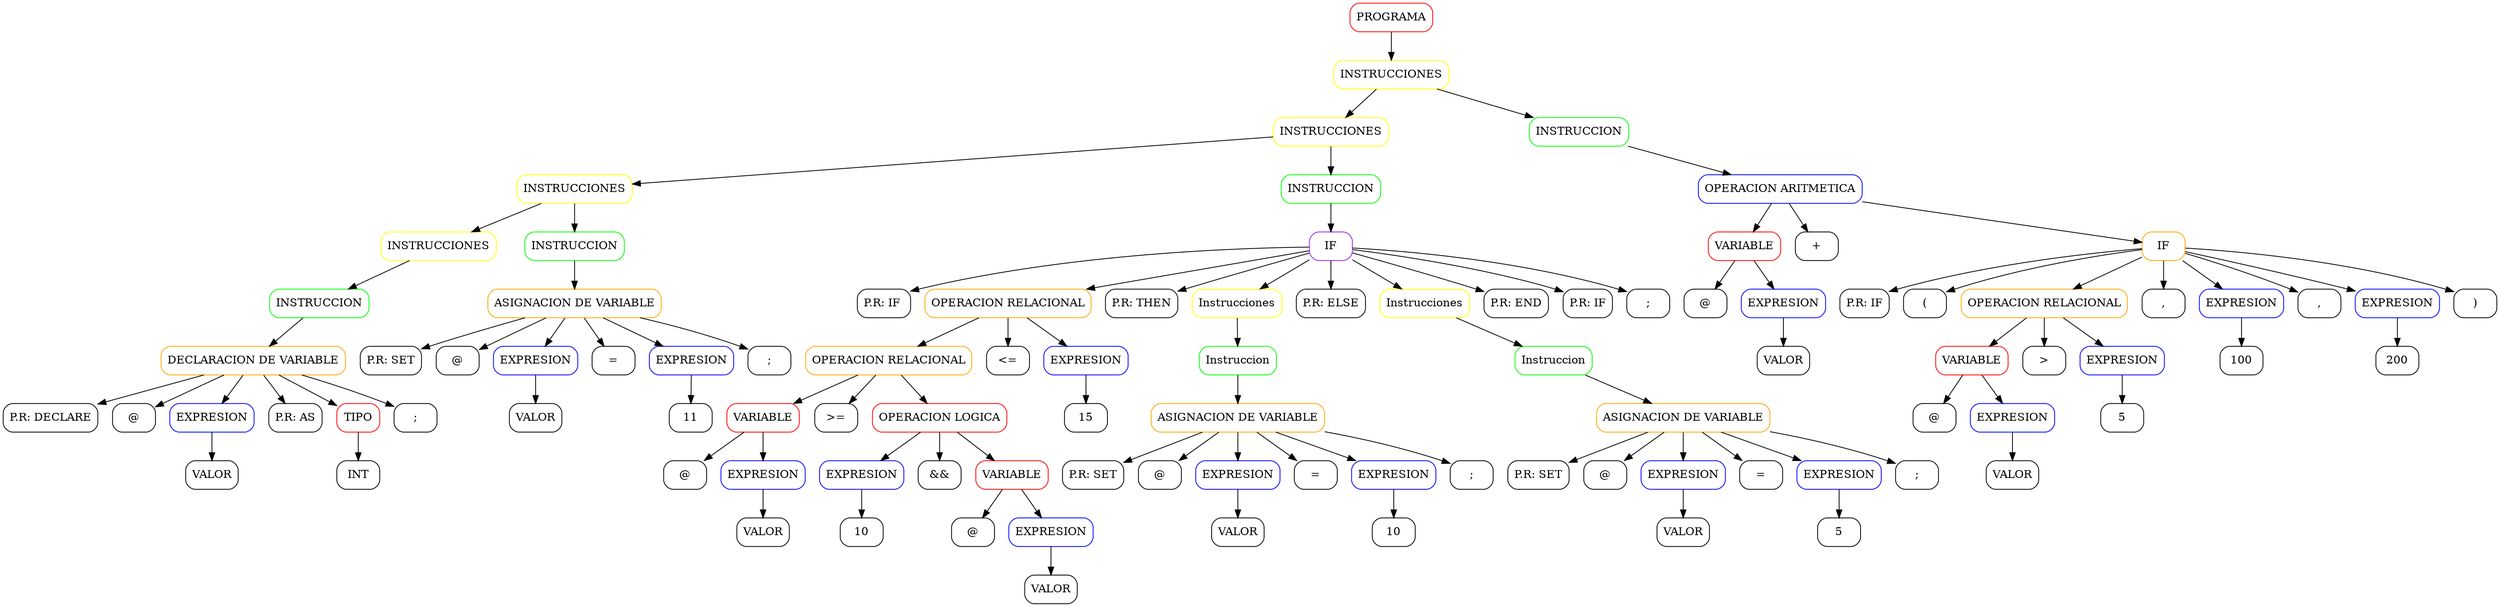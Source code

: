 digraph AST {
node [shape=box, style=rounded];
n6498954132[label="PROGRAMA" color="red"];
n1311772575[label="INSTRUCCIONES" color="yellow"];
n5155577987[label="INSTRUCCIONES" color="yellow"];
n7195165701[label="INSTRUCCIONES" color="yellow"];
n3347775895[label="INSTRUCCIONES" color="yellow"];
n8771551414[label="INSTRUCCION" color="green"];
n6475257955[label="DECLARACION DE VARIABLE" color="ORANGE"];
n7219836588[label="P.R: DECLARE" color="black"];
n6475257955 -> n7219836588; 
n2895093382[label="@" color="black"];
n6475257955 -> n2895093382; 
n4122170958[label="EXPRESION" color="blue"];
n5013845210[label="VALOR" color="black"];
n4122170958 -> n5013845210; 
n6475257955 -> n4122170958; 
n6741966097[label="P.R: AS" color="black"];
n6475257955 -> n6741966097; 
n1648146320[label="TIPO" color="red"];
n3526591701[label="INT" color="black"];
n1648146320 -> n3526591701; 
n6475257955 -> n1648146320; 
n3037424565[label=";" color="black"];
n6475257955 -> n3037424565; 
n8771551414 -> n6475257955; 
n3347775895 -> n8771551414; 
n7195165701 -> n3347775895; 
n9019621399[label="INSTRUCCION" color="green"];
n7805539498[label="ASIGNACION DE VARIABLE" color="ORANGE"];
n2700875745[label="P.R: SET" color="black"];
n7805539498 -> n2700875745; 
n8260248237[label="@" color="black"];
n7805539498 -> n8260248237; 
n1867365426[label="EXPRESION" color="blue"];
n2223457685[label="VALOR" color="black"];
n1867365426 -> n2223457685; 
n7805539498 -> n1867365426; 
n7651014956[label="=" color="black"];
n7805539498 -> n7651014956; 
n4937922685[label="EXPRESION" color="blue"];
n8073887649[label="11" color="black"];
n4937922685 -> n8073887649; 
n7805539498 -> n4937922685; 
n9996275435[label=";" color="black"];
n7805539498 -> n9996275435; 
n9019621399 -> n7805539498; 
n7195165701 -> n9019621399; 
n5155577987 -> n7195165701; 
n9025234680[label="INSTRUCCION" color="green"];
n6894973981[label="IF" color="purple"];
n8164599444[label="P.R: IF " color="black"];
n6894973981 -> n8164599444; 
n6156210427[label="OPERACION RELACIONAL" color="orange"];
n5549237464[label="OPERACION RELACIONAL" color="orange"];
n6647944797[label="VARIABLE" color="red"];
n6845328530[label="@" color="black"];
n6647944797 -> n6845328530; 
n2820550973[label="EXPRESION" color="blue"];
n690763494[label="VALOR" color="black"];
n2820550973 -> n690763494; 
n6647944797 -> n2820550973; 
n5549237464 -> n6647944797; 
n7014669140[label=">=" color="black"];
n5549237464 -> n7014669140; 
n5079175824[label="OPERACION LOGICA" color="red"];
n4671947097[label="EXPRESION" color="blue"];
n7930396205[label="10" color="black"];
n4671947097 -> n7930396205; 
n5079175824 -> n4671947097; 
n6450362946[label="&&" color="black"];
n5079175824 -> n6450362946; 
n3552434323[label="VARIABLE" color="red"];
n2692167420[label="@" color="black"];
n3552434323 -> n2692167420; 
n6462523897[label="EXPRESION" color="blue"];
n9291152829[label="VALOR" color="black"];
n6462523897 -> n9291152829; 
n3552434323 -> n6462523897; 
n5079175824 -> n3552434323; 
n5549237464 -> n5079175824; 
n6156210427 -> n5549237464; 
n5012122441[label="<=" color="black"];
n6156210427 -> n5012122441; 
n833575732[label="EXPRESION" color="blue"];
n9258252444[label="15" color="black"];
n833575732 -> n9258252444; 
n6156210427 -> n833575732; 
n6894973981 -> n6156210427; 
n3709213442[label="P.R: THEN" color="black"];
n6894973981 -> n3709213442; 
n4227013912[label="Instrucciones" color="yellow"];
n662857124[label="Instruccion" color="green"];
n1829278231[label="ASIGNACION DE VARIABLE" color="ORANGE"];
n5432284708[label="P.R: SET" color="black"];
n1829278231 -> n5432284708; 
n9256680842[label="@" color="black"];
n1829278231 -> n9256680842; 
n2825460173[label="EXPRESION" color="blue"];
n5584268341[label="VALOR" color="black"];
n2825460173 -> n5584268341; 
n1829278231 -> n2825460173; 
n9040029243[label="=" color="black"];
n1829278231 -> n9040029243; 
n2036480454[label="EXPRESION" color="blue"];
n3054718532[label="10" color="black"];
n2036480454 -> n3054718532; 
n1829278231 -> n2036480454; 
n81512751[label=";" color="black"];
n1829278231 -> n81512751; 
n662857124 -> n1829278231; 
n4227013912 -> n662857124; 
n6894973981 -> n4227013912; 
n7076886823[label="P.R: ELSE" color="black"];
n6894973981 -> n7076886823; 
n165110046[label="Instrucciones" color="yellow"];
n8908375488[label="Instruccion" color="green"];
n451261967[label="ASIGNACION DE VARIABLE" color="ORANGE"];
n317248654[label="P.R: SET" color="black"];
n451261967 -> n317248654; 
n529043521[label="@" color="black"];
n451261967 -> n529043521; 
n6993274249[label="EXPRESION" color="blue"];
n5943656523[label="VALOR" color="black"];
n6993274249 -> n5943656523; 
n451261967 -> n6993274249; 
n7834158678[label="=" color="black"];
n451261967 -> n7834158678; 
n184838381[label="EXPRESION" color="blue"];
n8860408797[label="5" color="black"];
n184838381 -> n8860408797; 
n451261967 -> n184838381; 
n4141637414[label=";" color="black"];
n451261967 -> n4141637414; 
n8908375488 -> n451261967; 
n165110046 -> n8908375488; 
n6894973981 -> n165110046; 
n5452655558[label="P.R: END" color="black"];
n6894973981 -> n5452655558; 
n4532358593[label="P.R: IF" color="black"];
n6894973981 -> n4532358593; 
n8362506683[label=";" color="black"];
n6894973981 -> n8362506683; 
n9025234680 -> n6894973981; 
n5155577987 -> n9025234680; 
n1311772575 -> n5155577987; 
n1730227669[label="INSTRUCCION" color="green"];
n3530330833[label="OPERACION ARITMETICA" color="blue"];
n3126303128[label="VARIABLE" color="red"];
n3930945144[label="@" color="black"];
n3126303128 -> n3930945144; 
n556485212[label="EXPRESION" color="blue"];
n837932780[label="VALOR" color="black"];
n556485212 -> n837932780; 
n3126303128 -> n556485212; 
n3530330833 -> n3126303128; 
n9893246558[label="+" color="black"];
n3530330833 -> n9893246558; 
n7527818235[label="IF" color="orange"];
n7857164965[label="P.R: IF" color="black"];
n7527818235 -> n7857164965; 
n9926162085[label="(" color="black"];
n7527818235 -> n9926162085; 
n4049785398[label="OPERACION RELACIONAL" color="orange"];
n4301771541[label="VARIABLE" color="red"];
n2422278751[label="@" color="black"];
n4301771541 -> n2422278751; 
n8784388236[label="EXPRESION" color="blue"];
n2419627102[label="VALOR" color="black"];
n8784388236 -> n2419627102; 
n4301771541 -> n8784388236; 
n4049785398 -> n4301771541; 
n5661839161[label=">" color="black"];
n4049785398 -> n5661839161; 
n2317586164[label="EXPRESION" color="blue"];
n3552284285[label="5" color="black"];
n2317586164 -> n3552284285; 
n4049785398 -> n2317586164; 
n7527818235 -> n4049785398; 
n4048134869[label="," color="black"];
n7527818235 -> n4048134869; 
n8874806461[label="EXPRESION" color="blue"];
n4648984699[label="100" color="black"];
n8874806461 -> n4648984699; 
n7527818235 -> n8874806461; 
n9182679521[label="," color="black"];
n7527818235 -> n9182679521; 
n9010386512[label="EXPRESION" color="blue"];
n5404616831[label="200" color="black"];
n9010386512 -> n5404616831; 
n7527818235 -> n9010386512; 
n5610218227[label=")" color="black"];
n7527818235 -> n5610218227; 
n3530330833 -> n7527818235; 
n1730227669 -> n3530330833; 
n1311772575 -> n1730227669; 
n6498954132 -> n1311772575; 
}
